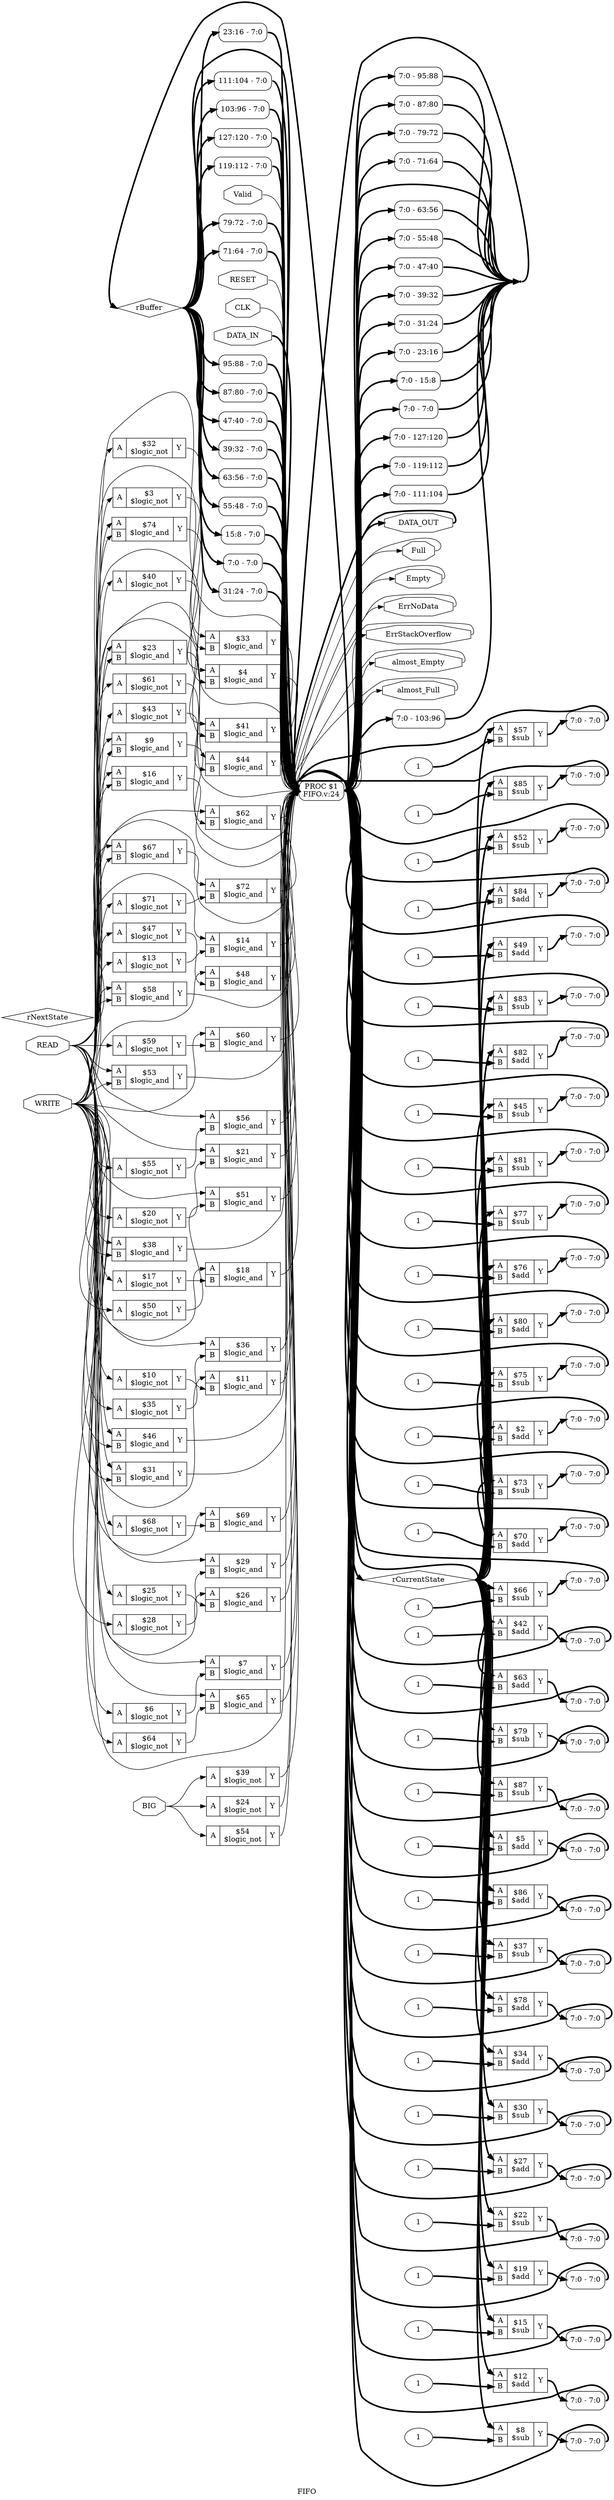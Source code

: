 digraph "FIFO" {
label="FIFO";
rankdir="LR";
remincross=true;
n97 [ shape=diamond, label="rBuffer", color="black", fontcolor="black" ];
n98 [ shape=diamond, label="rNextState", color="black", fontcolor="black" ];
n99 [ shape=diamond, label="rCurrentState", color="black", fontcolor="black" ];
n100 [ shape=octagon, label="Valid", color="black", fontcolor="black" ];
n101 [ shape=octagon, label="Full", color="black", fontcolor="black" ];
n102 [ shape=octagon, label="Empty", color="black", fontcolor="black" ];
n103 [ shape=octagon, label="ErrNoData", color="black", fontcolor="black" ];
n104 [ shape=octagon, label="ErrStackOverflow", color="black", fontcolor="black" ];
n105 [ shape=octagon, label="almost_Empty", color="black", fontcolor="black" ];
n106 [ shape=octagon, label="almost_Full", color="black", fontcolor="black" ];
n107 [ shape=octagon, label="DATA_OUT", color="black", fontcolor="black" ];
n108 [ shape=octagon, label="BIG", color="black", fontcolor="black" ];
n109 [ shape=octagon, label="READ", color="black", fontcolor="black" ];
n110 [ shape=octagon, label="WRITE", color="black", fontcolor="black" ];
n111 [ shape=octagon, label="RESET", color="black", fontcolor="black" ];
n112 [ shape=octagon, label="CLK", color="black", fontcolor="black" ];
n113 [ shape=octagon, label="DATA_IN", color="black", fontcolor="black" ];
v0 [ label="1" ];
c117 [ shape=record, label="{{<p114> A|<p115> B}|$87\n$sub|{<p116> Y}}" ];
v1 [ label="1" ];
c118 [ shape=record, label="{{<p114> A|<p115> B}|$86\n$add|{<p116> Y}}" ];
v2 [ label="1" ];
c119 [ shape=record, label="{{<p114> A|<p115> B}|$85\n$sub|{<p116> Y}}" ];
v3 [ label="1" ];
c120 [ shape=record, label="{{<p114> A|<p115> B}|$84\n$add|{<p116> Y}}" ];
v4 [ label="1" ];
c121 [ shape=record, label="{{<p114> A|<p115> B}|$83\n$sub|{<p116> Y}}" ];
v5 [ label="1" ];
c122 [ shape=record, label="{{<p114> A|<p115> B}|$82\n$add|{<p116> Y}}" ];
v6 [ label="1" ];
c123 [ shape=record, label="{{<p114> A|<p115> B}|$81\n$sub|{<p116> Y}}" ];
v7 [ label="1" ];
c124 [ shape=record, label="{{<p114> A|<p115> B}|$80\n$add|{<p116> Y}}" ];
v8 [ label="1" ];
c125 [ shape=record, label="{{<p114> A|<p115> B}|$79\n$sub|{<p116> Y}}" ];
v9 [ label="1" ];
c126 [ shape=record, label="{{<p114> A|<p115> B}|$78\n$add|{<p116> Y}}" ];
v10 [ label="1" ];
c127 [ shape=record, label="{{<p114> A|<p115> B}|$77\n$sub|{<p116> Y}}" ];
v11 [ label="1" ];
c128 [ shape=record, label="{{<p114> A|<p115> B}|$76\n$add|{<p116> Y}}" ];
v12 [ label="1" ];
c129 [ shape=record, label="{{<p114> A|<p115> B}|$75\n$sub|{<p116> Y}}" ];
c130 [ shape=record, label="{{<p114> A|<p115> B}|$74\n$logic_and|{<p116> Y}}" ];
v13 [ label="1" ];
c131 [ shape=record, label="{{<p114> A|<p115> B}|$73\n$sub|{<p116> Y}}" ];
c132 [ shape=record, label="{{<p114> A|<p115> B}|$72\n$logic_and|{<p116> Y}}" ];
c133 [ shape=record, label="{{<p114> A}|$71\n$logic_not|{<p116> Y}}" ];
v14 [ label="1" ];
c134 [ shape=record, label="{{<p114> A|<p115> B}|$70\n$add|{<p116> Y}}" ];
c135 [ shape=record, label="{{<p114> A|<p115> B}|$69\n$logic_and|{<p116> Y}}" ];
c136 [ shape=record, label="{{<p114> A}|$68\n$logic_not|{<p116> Y}}" ];
c137 [ shape=record, label="{{<p114> A|<p115> B}|$67\n$logic_and|{<p116> Y}}" ];
v15 [ label="1" ];
c138 [ shape=record, label="{{<p114> A|<p115> B}|$66\n$sub|{<p116> Y}}" ];
c139 [ shape=record, label="{{<p114> A|<p115> B}|$65\n$logic_and|{<p116> Y}}" ];
c140 [ shape=record, label="{{<p114> A}|$64\n$logic_not|{<p116> Y}}" ];
v16 [ label="1" ];
c141 [ shape=record, label="{{<p114> A|<p115> B}|$63\n$add|{<p116> Y}}" ];
c142 [ shape=record, label="{{<p114> A|<p115> B}|$62\n$logic_and|{<p116> Y}}" ];
c143 [ shape=record, label="{{<p114> A}|$61\n$logic_not|{<p116> Y}}" ];
c144 [ shape=record, label="{{<p114> A|<p115> B}|$60\n$logic_and|{<p116> Y}}" ];
c145 [ shape=record, label="{{<p114> A}|$59\n$logic_not|{<p116> Y}}" ];
c146 [ shape=record, label="{{<p114> A|<p115> B}|$58\n$logic_and|{<p116> Y}}" ];
v17 [ label="1" ];
c147 [ shape=record, label="{{<p114> A|<p115> B}|$57\n$sub|{<p116> Y}}" ];
c148 [ shape=record, label="{{<p114> A|<p115> B}|$56\n$logic_and|{<p116> Y}}" ];
c149 [ shape=record, label="{{<p114> A}|$55\n$logic_not|{<p116> Y}}" ];
c150 [ shape=record, label="{{<p114> A}|$54\n$logic_not|{<p116> Y}}" ];
c151 [ shape=record, label="{{<p114> A|<p115> B}|$53\n$logic_and|{<p116> Y}}" ];
v18 [ label="1" ];
c152 [ shape=record, label="{{<p114> A|<p115> B}|$52\n$sub|{<p116> Y}}" ];
c153 [ shape=record, label="{{<p114> A|<p115> B}|$51\n$logic_and|{<p116> Y}}" ];
c154 [ shape=record, label="{{<p114> A}|$50\n$logic_not|{<p116> Y}}" ];
v19 [ label="1" ];
c155 [ shape=record, label="{{<p114> A|<p115> B}|$49\n$add|{<p116> Y}}" ];
c156 [ shape=record, label="{{<p114> A|<p115> B}|$48\n$logic_and|{<p116> Y}}" ];
c157 [ shape=record, label="{{<p114> A}|$47\n$logic_not|{<p116> Y}}" ];
c158 [ shape=record, label="{{<p114> A|<p115> B}|$46\n$logic_and|{<p116> Y}}" ];
v20 [ label="1" ];
c159 [ shape=record, label="{{<p114> A|<p115> B}|$45\n$sub|{<p116> Y}}" ];
c160 [ shape=record, label="{{<p114> A|<p115> B}|$44\n$logic_and|{<p116> Y}}" ];
c161 [ shape=record, label="{{<p114> A}|$43\n$logic_not|{<p116> Y}}" ];
v21 [ label="1" ];
c162 [ shape=record, label="{{<p114> A|<p115> B}|$42\n$add|{<p116> Y}}" ];
c163 [ shape=record, label="{{<p114> A|<p115> B}|$41\n$logic_and|{<p116> Y}}" ];
c164 [ shape=record, label="{{<p114> A}|$40\n$logic_not|{<p116> Y}}" ];
c165 [ shape=record, label="{{<p114> A}|$39\n$logic_not|{<p116> Y}}" ];
c166 [ shape=record, label="{{<p114> A|<p115> B}|$38\n$logic_and|{<p116> Y}}" ];
v22 [ label="1" ];
c167 [ shape=record, label="{{<p114> A|<p115> B}|$37\n$sub|{<p116> Y}}" ];
c168 [ shape=record, label="{{<p114> A|<p115> B}|$36\n$logic_and|{<p116> Y}}" ];
c169 [ shape=record, label="{{<p114> A}|$35\n$logic_not|{<p116> Y}}" ];
v23 [ label="1" ];
c170 [ shape=record, label="{{<p114> A|<p115> B}|$34\n$add|{<p116> Y}}" ];
c171 [ shape=record, label="{{<p114> A|<p115> B}|$33\n$logic_and|{<p116> Y}}" ];
c172 [ shape=record, label="{{<p114> A}|$32\n$logic_not|{<p116> Y}}" ];
c173 [ shape=record, label="{{<p114> A|<p115> B}|$31\n$logic_and|{<p116> Y}}" ];
v24 [ label="1" ];
c174 [ shape=record, label="{{<p114> A|<p115> B}|$30\n$sub|{<p116> Y}}" ];
c175 [ shape=record, label="{{<p114> A|<p115> B}|$29\n$logic_and|{<p116> Y}}" ];
c176 [ shape=record, label="{{<p114> A}|$28\n$logic_not|{<p116> Y}}" ];
v25 [ label="1" ];
c177 [ shape=record, label="{{<p114> A|<p115> B}|$27\n$add|{<p116> Y}}" ];
c178 [ shape=record, label="{{<p114> A|<p115> B}|$26\n$logic_and|{<p116> Y}}" ];
c179 [ shape=record, label="{{<p114> A}|$25\n$logic_not|{<p116> Y}}" ];
c180 [ shape=record, label="{{<p114> A}|$24\n$logic_not|{<p116> Y}}" ];
c181 [ shape=record, label="{{<p114> A|<p115> B}|$23\n$logic_and|{<p116> Y}}" ];
v26 [ label="1" ];
c182 [ shape=record, label="{{<p114> A|<p115> B}|$22\n$sub|{<p116> Y}}" ];
c183 [ shape=record, label="{{<p114> A|<p115> B}|$21\n$logic_and|{<p116> Y}}" ];
c184 [ shape=record, label="{{<p114> A}|$20\n$logic_not|{<p116> Y}}" ];
v27 [ label="1" ];
c185 [ shape=record, label="{{<p114> A|<p115> B}|$19\n$add|{<p116> Y}}" ];
c186 [ shape=record, label="{{<p114> A|<p115> B}|$18\n$logic_and|{<p116> Y}}" ];
c187 [ shape=record, label="{{<p114> A}|$17\n$logic_not|{<p116> Y}}" ];
c188 [ shape=record, label="{{<p114> A|<p115> B}|$16\n$logic_and|{<p116> Y}}" ];
v28 [ label="1" ];
c189 [ shape=record, label="{{<p114> A|<p115> B}|$15\n$sub|{<p116> Y}}" ];
c190 [ shape=record, label="{{<p114> A|<p115> B}|$14\n$logic_and|{<p116> Y}}" ];
c191 [ shape=record, label="{{<p114> A}|$13\n$logic_not|{<p116> Y}}" ];
v29 [ label="1" ];
c192 [ shape=record, label="{{<p114> A|<p115> B}|$12\n$add|{<p116> Y}}" ];
c193 [ shape=record, label="{{<p114> A|<p115> B}|$11\n$logic_and|{<p116> Y}}" ];
c194 [ shape=record, label="{{<p114> A}|$10\n$logic_not|{<p116> Y}}" ];
c195 [ shape=record, label="{{<p114> A|<p115> B}|$9\n$logic_and|{<p116> Y}}" ];
v30 [ label="1" ];
c196 [ shape=record, label="{{<p114> A|<p115> B}|$8\n$sub|{<p116> Y}}" ];
c197 [ shape=record, label="{{<p114> A|<p115> B}|$7\n$logic_and|{<p116> Y}}" ];
c198 [ shape=record, label="{{<p114> A}|$6\n$logic_not|{<p116> Y}}" ];
v31 [ label="1" ];
c199 [ shape=record, label="{{<p114> A|<p115> B}|$5\n$add|{<p116> Y}}" ];
c200 [ shape=record, label="{{<p114> A|<p115> B}|$4\n$logic_and|{<p116> Y}}" ];
c201 [ shape=record, label="{{<p114> A}|$3\n$logic_not|{<p116> Y}}" ];
v32 [ label="1" ];
c202 [ shape=record, label="{{<p114> A|<p115> B}|$2\n$add|{<p116> Y}}" ];
x34 [ shape=record, style=rounded, label="<s0> 7:0 - 7:0 " ];
x35 [ shape=record, style=rounded, label="<s0> 7:0 - 7:0 " ];
x36 [ shape=record, style=rounded, label="<s0> 7:0 - 7:0 " ];
x37 [ shape=record, style=rounded, label="<s0> 7:0 - 7:0 " ];
x38 [ shape=record, style=rounded, label="<s0> 7:0 - 7:0 " ];
x39 [ shape=record, style=rounded, label="<s0> 7:0 - 7:0 " ];
x40 [ shape=record, style=rounded, label="<s0> 7:0 - 7:0 " ];
x41 [ shape=record, style=rounded, label="<s0> 7:0 - 7:0 " ];
x42 [ shape=record, style=rounded, label="<s0> 7:0 - 7:0 " ];
x43 [ shape=record, style=rounded, label="<s0> 7:0 - 7:0 " ];
x44 [ shape=record, style=rounded, label="<s0> 7:0 - 7:0 " ];
x45 [ shape=record, style=rounded, label="<s0> 7:0 - 7:0 " ];
x46 [ shape=record, style=rounded, label="<s0> 7:0 - 7:0 " ];
x47 [ shape=record, style=rounded, label="<s0> 7:0 - 7:0 " ];
x48 [ shape=record, style=rounded, label="<s0> 7:0 - 7:0 " ];
x49 [ shape=record, style=rounded, label="<s0> 7:0 - 7:0 " ];
x50 [ shape=record, style=rounded, label="<s0> 7:0 - 7:0 " ];
x51 [ shape=record, style=rounded, label="<s0> 7:0 - 7:0 " ];
x52 [ shape=record, style=rounded, label="<s0> 7:0 - 7:0 " ];
x53 [ shape=record, style=rounded, label="<s0> 7:0 - 7:0 " ];
x54 [ shape=record, style=rounded, label="<s0> 7:0 - 7:0 " ];
x55 [ shape=record, style=rounded, label="<s0> 7:0 - 7:0 " ];
x56 [ shape=record, style=rounded, label="<s0> 7:0 - 7:0 " ];
x57 [ shape=record, style=rounded, label="<s0> 111:104 - 7:0 " ];
x58 [ shape=record, style=rounded, label="<s0> 103:96 - 7:0 " ];
x59 [ shape=record, style=rounded, label="<s0> 127:120 - 7:0 " ];
x60 [ shape=record, style=rounded, label="<s0> 119:112 - 7:0 " ];
x61 [ shape=record, style=rounded, label="<s0> 79:72 - 7:0 " ];
x62 [ shape=record, style=rounded, label="<s0> 71:64 - 7:0 " ];
x63 [ shape=record, style=rounded, label="<s0> 95:88 - 7:0 " ];
x64 [ shape=record, style=rounded, label="<s0> 87:80 - 7:0 " ];
x65 [ shape=record, style=rounded, label="<s0> 47:40 - 7:0 " ];
x66 [ shape=record, style=rounded, label="<s0> 39:32 - 7:0 " ];
x67 [ shape=record, style=rounded, label="<s0> 63:56 - 7:0 " ];
x68 [ shape=record, style=rounded, label="<s0> 55:48 - 7:0 " ];
x69 [ shape=record, style=rounded, label="<s0> 15:8 - 7:0 " ];
x70 [ shape=record, style=rounded, label="<s0> 7:0 - 7:0 " ];
x71 [ shape=record, style=rounded, label="<s0> 31:24 - 7:0 " ];
x72 [ shape=record, style=rounded, label="<s0> 23:16 - 7:0 " ];
x73 [ shape=record, style=rounded, label="<s0> 7:0 - 7:0 " ];
x74 [ shape=record, style=rounded, label="<s0> 7:0 - 7:0 " ];
x75 [ shape=record, style=rounded, label="<s0> 7:0 - 7:0 " ];
x76 [ shape=record, style=rounded, label="<s0> 7:0 - 7:0 " ];
x77 [ shape=record, style=rounded, label="<s0> 7:0 - 7:0 " ];
x78 [ shape=record, style=rounded, label="<s0> 7:0 - 7:0 " ];
x79 [ shape=record, style=rounded, label="<s0> 7:0 - 7:0 " ];
x80 [ shape=record, style=rounded, label="<s0> 7:0 - 7:0 " ];
x81 [ shape=record, style=rounded, label="<s0> 7:0 - 7:0 " ];
x82 [ shape=record, style=rounded, label="<s0> 7:0 - 7:0 " ];
x83 [ shape=record, style=rounded, label="<s0> 7:0 - 63:56 " ];
x84 [ shape=record, style=rounded, label="<s0> 7:0 - 55:48 " ];
x85 [ shape=record, style=rounded, label="<s0> 7:0 - 47:40 " ];
x86 [ shape=record, style=rounded, label="<s0> 7:0 - 39:32 " ];
x87 [ shape=record, style=rounded, label="<s0> 7:0 - 31:24 " ];
x88 [ shape=record, style=rounded, label="<s0> 7:0 - 23:16 " ];
x89 [ shape=record, style=rounded, label="<s0> 7:0 - 15:8 " ];
x90 [ shape=record, style=rounded, label="<s0> 7:0 - 7:0 " ];
x91 [ shape=record, style=rounded, label="<s0> 7:0 - 127:120 " ];
x92 [ shape=record, style=rounded, label="<s0> 7:0 - 119:112 " ];
x93 [ shape=record, style=rounded, label="<s0> 7:0 - 111:104 " ];
x94 [ shape=record, style=rounded, label="<s0> 7:0 - 103:96 " ];
x95 [ shape=record, style=rounded, label="<s0> 7:0 - 95:88 " ];
x96 [ shape=record, style=rounded, label="<s0> 7:0 - 87:80 " ];
x97 [ shape=record, style=rounded, label="<s0> 7:0 - 79:72 " ];
x98 [ shape=record, style=rounded, label="<s0> 7:0 - 71:64 " ];
p33 [shape=box, style=rounded, label="PROC $1\nFIFO.v:24"];
c125:p116:e -> x55:s0:w [color="black", style="setlinewidth(3)", label=""];
n100:e -> p33:w [color="black", label=""];
p33:e -> n101:w [color="black", label=""];
n101:e -> p33:w [color="black", label=""];
p33:e -> n102:w [color="black", label=""];
n102:e -> p33:w [color="black", label=""];
p33:e -> n103:w [color="black", label=""];
n103:e -> p33:w [color="black", label=""];
p33:e -> n104:w [color="black", label=""];
n104:e -> p33:w [color="black", label=""];
p33:e -> n105:w [color="black", label=""];
n105:e -> p33:w [color="black", label=""];
p33:e -> n106:w [color="black", label=""];
n106:e -> p33:w [color="black", label=""];
p33:e -> n107:w [color="black", style="setlinewidth(3)", label=""];
n107:e -> p33:w [color="black", style="setlinewidth(3)", label=""];
n108:e -> c150:p114:w [color="black", label=""];
n108:e -> c165:p114:w [color="black", label=""];
n108:e -> c180:p114:w [color="black", label=""];
n109:e -> c130:p114:w [color="black", label=""];
n109:e -> c132:p114:w [color="black", label=""];
n109:e -> c136:p114:w [color="black", label=""];
n109:e -> c137:p114:w [color="black", label=""];
n109:e -> c139:p114:w [color="black", label=""];
n109:e -> c143:p114:w [color="black", label=""];
n109:e -> c145:p114:w [color="black", label=""];
n109:e -> c146:p114:w [color="black", label=""];
n109:e -> c148:p114:w [color="black", label=""];
n109:e -> c151:p114:w [color="black", label=""];
n109:e -> c153:p114:w [color="black", label=""];
n109:e -> c157:p114:w [color="black", label=""];
n109:e -> c158:p114:w [color="black", label=""];
n109:e -> c160:p114:w [color="black", label=""];
n109:e -> c164:p114:w [color="black", label=""];
n109:e -> c166:p114:w [color="black", label=""];
n109:e -> c168:p114:w [color="black", label=""];
n109:e -> c172:p114:w [color="black", label=""];
n109:e -> c173:p114:w [color="black", label=""];
n109:e -> c175:p114:w [color="black", label=""];
n109:e -> c179:p114:w [color="black", label=""];
n109:e -> c181:p114:w [color="black", label=""];
n109:e -> c183:p114:w [color="black", label=""];
n109:e -> c187:p114:w [color="black", label=""];
n109:e -> c188:p114:w [color="black", label=""];
n109:e -> c190:p114:w [color="black", label=""];
n109:e -> c194:p114:w [color="black", label=""];
n109:e -> c195:p114:w [color="black", label=""];
n109:e -> c197:p114:w [color="black", label=""];
n109:e -> c201:p114:w [color="black", label=""];
n109:e -> p33:w [color="black", label=""];
c126:p116:e -> x50:s0:w [color="black", style="setlinewidth(3)", label=""];
n110:e -> c130:p115:w [color="black", label=""];
n110:e -> c133:p114:w [color="black", label=""];
n110:e -> c135:p114:w [color="black", label=""];
n110:e -> c137:p115:w [color="black", label=""];
n110:e -> c140:p114:w [color="black", label=""];
n110:e -> c142:p114:w [color="black", label=""];
n110:e -> c144:p114:w [color="black", label=""];
n110:e -> c146:p115:w [color="black", label=""];
n110:e -> c149:p114:w [color="black", label=""];
n110:e -> c151:p115:w [color="black", label=""];
n110:e -> c154:p114:w [color="black", label=""];
n110:e -> c156:p114:w [color="black", label=""];
n110:e -> c158:p115:w [color="black", label=""];
n110:e -> c161:p114:w [color="black", label=""];
n110:e -> c163:p114:w [color="black", label=""];
n110:e -> c166:p115:w [color="black", label=""];
n110:e -> c169:p114:w [color="black", label=""];
n110:e -> c171:p114:w [color="black", label=""];
n110:e -> c173:p115:w [color="black", label=""];
n110:e -> c176:p114:w [color="black", label=""];
n110:e -> c178:p114:w [color="black", label=""];
n110:e -> c181:p115:w [color="black", label=""];
n110:e -> c184:p114:w [color="black", label=""];
n110:e -> c186:p114:w [color="black", label=""];
n110:e -> c188:p115:w [color="black", label=""];
n110:e -> c191:p114:w [color="black", label=""];
n110:e -> c193:p114:w [color="black", label=""];
n110:e -> c195:p115:w [color="black", label=""];
n110:e -> c198:p114:w [color="black", label=""];
n110:e -> c200:p114:w [color="black", label=""];
n110:e -> p33:w [color="black", label=""];
n111:e -> p33:w [color="black", label=""];
n112:e -> p33:w [color="black", label=""];
n113:e -> p33:w [color="black", style="setlinewidth(3)", label=""];
c127:p116:e -> x49:s0:w [color="black", style="setlinewidth(3)", label=""];
c128:p116:e -> x52:s0:w [color="black", style="setlinewidth(3)", label=""];
c129:p116:e -> x51:s0:w [color="black", style="setlinewidth(3)", label=""];
c130:p116:e -> p33:w [color="black", label=""];
c131:p116:e -> x48:s0:w [color="black", style="setlinewidth(3)", label=""];
c132:p116:e -> p33:w [color="black", label=""];
c133:p116:e -> c132:p115:w [color="black", label=""];
c134:p116:e -> x47:s0:w [color="black", style="setlinewidth(3)", label=""];
c117:p116:e -> x46:s0:w [color="black", style="setlinewidth(3)", label=""];
c135:p116:e -> p33:w [color="black", label=""];
c136:p116:e -> c135:p115:w [color="black", label=""];
c137:p116:e -> p33:w [color="black", label=""];
c138:p116:e -> x36:s0:w [color="black", style="setlinewidth(3)", label=""];
c139:p116:e -> p33:w [color="black", label=""];
c140:p116:e -> c139:p115:w [color="black", label=""];
c141:p116:e -> x37:s0:w [color="black", style="setlinewidth(3)", label=""];
c142:p116:e -> p33:w [color="black", label=""];
c143:p116:e -> c142:p115:w [color="black", label=""];
c144:p116:e -> p33:w [color="black", label=""];
c118:p116:e -> x43:s0:w [color="black", style="setlinewidth(3)", label=""];
c145:p116:e -> c144:p115:w [color="black", label=""];
c146:p116:e -> p33:w [color="black", label=""];
c147:p116:e -> x35:s0:w [color="black", style="setlinewidth(3)", label=""];
c148:p116:e -> p33:w [color="black", label=""];
c149:p116:e -> c148:p115:w [color="black", label=""];
c150:p116:e -> p33:w [color="black", label=""];
c151:p116:e -> p33:w [color="black", label=""];
c152:p116:e -> x34:s0:w [color="black", style="setlinewidth(3)", label=""];
c153:p116:e -> p33:w [color="black", label=""];
c154:p116:e -> c153:p115:w [color="black", label=""];
c119:p116:e -> x42:s0:w [color="black", style="setlinewidth(3)", label=""];
c155:p116:e -> x41:s0:w [color="black", style="setlinewidth(3)", label=""];
c156:p116:e -> p33:w [color="black", label=""];
c157:p116:e -> c156:p115:w [color="black", label=""];
c158:p116:e -> p33:w [color="black", label=""];
c159:p116:e -> x40:s0:w [color="black", style="setlinewidth(3)", label=""];
c160:p116:e -> p33:w [color="black", label=""];
c161:p116:e -> c160:p115:w [color="black", label=""];
c162:p116:e -> x39:s0:w [color="black", style="setlinewidth(3)", label=""];
c163:p116:e -> p33:w [color="black", label=""];
c164:p116:e -> c163:p115:w [color="black", label=""];
c120:p116:e -> x45:s0:w [color="black", style="setlinewidth(3)", label=""];
c165:p116:e -> p33:w [color="black", label=""];
c166:p116:e -> p33:w [color="black", label=""];
c167:p116:e -> x38:s0:w [color="black", style="setlinewidth(3)", label=""];
c168:p116:e -> p33:w [color="black", label=""];
c169:p116:e -> c168:p115:w [color="black", label=""];
c170:p116:e -> x78:s0:w [color="black", style="setlinewidth(3)", label=""];
c171:p116:e -> p33:w [color="black", label=""];
c172:p116:e -> c171:p115:w [color="black", label=""];
c173:p116:e -> p33:w [color="black", label=""];
c174:p116:e -> x76:s0:w [color="black", style="setlinewidth(3)", label=""];
c121:p116:e -> x44:s0:w [color="black", style="setlinewidth(3)", label=""];
c175:p116:e -> p33:w [color="black", label=""];
c176:p116:e -> c175:p115:w [color="black", label=""];
c177:p116:e -> x77:s0:w [color="black", style="setlinewidth(3)", label=""];
c178:p116:e -> p33:w [color="black", label=""];
c179:p116:e -> c178:p115:w [color="black", label=""];
c180:p116:e -> p33:w [color="black", label=""];
c181:p116:e -> p33:w [color="black", label=""];
c182:p116:e -> x74:s0:w [color="black", style="setlinewidth(3)", label=""];
c183:p116:e -> p33:w [color="black", label=""];
c184:p116:e -> c183:p115:w [color="black", label=""];
c122:p116:e -> x54:s0:w [color="black", style="setlinewidth(3)", label=""];
c185:p116:e -> x75:s0:w [color="black", style="setlinewidth(3)", label=""];
c186:p116:e -> p33:w [color="black", label=""];
c187:p116:e -> c186:p115:w [color="black", label=""];
c188:p116:e -> p33:w [color="black", label=""];
c189:p116:e -> x82:s0:w [color="black", style="setlinewidth(3)", label=""];
c190:p116:e -> p33:w [color="black", label=""];
c191:p116:e -> c190:p115:w [color="black", label=""];
c192:p116:e -> x81:s0:w [color="black", style="setlinewidth(3)", label=""];
c193:p116:e -> p33:w [color="black", label=""];
c194:p116:e -> c193:p115:w [color="black", label=""];
c123:p116:e -> x53:s0:w [color="black", style="setlinewidth(3)", label=""];
c195:p116:e -> p33:w [color="black", label=""];
c196:p116:e -> x80:s0:w [color="black", style="setlinewidth(3)", label=""];
c197:p116:e -> p33:w [color="black", label=""];
c198:p116:e -> c197:p115:w [color="black", label=""];
c199:p116:e -> x79:s0:w [color="black", style="setlinewidth(3)", label=""];
c200:p116:e -> p33:w [color="black", label=""];
c201:p116:e -> c200:p115:w [color="black", label=""];
c202:p116:e -> x73:s0:w [color="black", style="setlinewidth(3)", label=""];
n88 [ shape=point ];
p33:e -> n88:w [color="black", style="setlinewidth(3)", label=""];
x83:s0:e -> n88:w [color="black", style="setlinewidth(3)", label=""];
x84:s0:e -> n88:w [color="black", style="setlinewidth(3)", label=""];
x85:s0:e -> n88:w [color="black", style="setlinewidth(3)", label=""];
x86:s0:e -> n88:w [color="black", style="setlinewidth(3)", label=""];
x87:s0:e -> n88:w [color="black", style="setlinewidth(3)", label=""];
x88:s0:e -> n88:w [color="black", style="setlinewidth(3)", label=""];
x89:s0:e -> n88:w [color="black", style="setlinewidth(3)", label=""];
x90:s0:e -> n88:w [color="black", style="setlinewidth(3)", label=""];
x91:s0:e -> n88:w [color="black", style="setlinewidth(3)", label=""];
x92:s0:e -> n88:w [color="black", style="setlinewidth(3)", label=""];
x93:s0:e -> n88:w [color="black", style="setlinewidth(3)", label=""];
x94:s0:e -> n88:w [color="black", style="setlinewidth(3)", label=""];
x95:s0:e -> n88:w [color="black", style="setlinewidth(3)", label=""];
x96:s0:e -> n88:w [color="black", style="setlinewidth(3)", label=""];
x97:s0:e -> n88:w [color="black", style="setlinewidth(3)", label=""];
x98:s0:e -> n88:w [color="black", style="setlinewidth(3)", label=""];
n88:e -> p33:w [color="black", style="setlinewidth(3)", label=""];
c124:p116:e -> x56:s0:w [color="black", style="setlinewidth(3)", label=""];
p33:e -> n97:w [color="black", style="setlinewidth(3)", label=""];
n97:e -> p33:w [color="black", style="setlinewidth(3)", label=""];
n97:e -> x57:s0:w [color="black", style="setlinewidth(3)", label=""];
n97:e -> x58:s0:w [color="black", style="setlinewidth(3)", label=""];
n97:e -> x59:s0:w [color="black", style="setlinewidth(3)", label=""];
n97:e -> x60:s0:w [color="black", style="setlinewidth(3)", label=""];
n97:e -> x61:s0:w [color="black", style="setlinewidth(3)", label=""];
n97:e -> x62:s0:w [color="black", style="setlinewidth(3)", label=""];
n97:e -> x63:s0:w [color="black", style="setlinewidth(3)", label=""];
n97:e -> x64:s0:w [color="black", style="setlinewidth(3)", label=""];
n97:e -> x65:s0:w [color="black", style="setlinewidth(3)", label=""];
n97:e -> x66:s0:w [color="black", style="setlinewidth(3)", label=""];
n97:e -> x67:s0:w [color="black", style="setlinewidth(3)", label=""];
n97:e -> x68:s0:w [color="black", style="setlinewidth(3)", label=""];
n97:e -> x69:s0:w [color="black", style="setlinewidth(3)", label=""];
n97:e -> x70:s0:w [color="black", style="setlinewidth(3)", label=""];
n97:e -> x71:s0:w [color="black", style="setlinewidth(3)", label=""];
n97:e -> x72:s0:w [color="black", style="setlinewidth(3)", label=""];
p33:e -> n99:w [color="black", style="setlinewidth(3)", label=""];
n99:e -> c117:p114:w [color="black", style="setlinewidth(3)", label=""];
n99:e -> c118:p114:w [color="black", style="setlinewidth(3)", label=""];
n99:e -> c119:p114:w [color="black", style="setlinewidth(3)", label=""];
n99:e -> c120:p114:w [color="black", style="setlinewidth(3)", label=""];
n99:e -> c121:p114:w [color="black", style="setlinewidth(3)", label=""];
n99:e -> c122:p114:w [color="black", style="setlinewidth(3)", label=""];
n99:e -> c123:p114:w [color="black", style="setlinewidth(3)", label=""];
n99:e -> c124:p114:w [color="black", style="setlinewidth(3)", label=""];
n99:e -> c125:p114:w [color="black", style="setlinewidth(3)", label=""];
n99:e -> c126:p114:w [color="black", style="setlinewidth(3)", label=""];
n99:e -> c127:p114:w [color="black", style="setlinewidth(3)", label=""];
n99:e -> c128:p114:w [color="black", style="setlinewidth(3)", label=""];
n99:e -> c129:p114:w [color="black", style="setlinewidth(3)", label=""];
n99:e -> c131:p114:w [color="black", style="setlinewidth(3)", label=""];
n99:e -> c134:p114:w [color="black", style="setlinewidth(3)", label=""];
n99:e -> c138:p114:w [color="black", style="setlinewidth(3)", label=""];
n99:e -> c141:p114:w [color="black", style="setlinewidth(3)", label=""];
n99:e -> c147:p114:w [color="black", style="setlinewidth(3)", label=""];
n99:e -> c152:p114:w [color="black", style="setlinewidth(3)", label=""];
n99:e -> c155:p114:w [color="black", style="setlinewidth(3)", label=""];
n99:e -> c159:p114:w [color="black", style="setlinewidth(3)", label=""];
n99:e -> c162:p114:w [color="black", style="setlinewidth(3)", label=""];
n99:e -> c167:p114:w [color="black", style="setlinewidth(3)", label=""];
n99:e -> c170:p114:w [color="black", style="setlinewidth(3)", label=""];
n99:e -> c174:p114:w [color="black", style="setlinewidth(3)", label=""];
n99:e -> c177:p114:w [color="black", style="setlinewidth(3)", label=""];
n99:e -> c182:p114:w [color="black", style="setlinewidth(3)", label=""];
n99:e -> c185:p114:w [color="black", style="setlinewidth(3)", label=""];
n99:e -> c189:p114:w [color="black", style="setlinewidth(3)", label=""];
n99:e -> c192:p114:w [color="black", style="setlinewidth(3)", label=""];
n99:e -> c196:p114:w [color="black", style="setlinewidth(3)", label=""];
n99:e -> c199:p114:w [color="black", style="setlinewidth(3)", label=""];
n99:e -> c202:p114:w [color="black", style="setlinewidth(3)", label=""];
n99:e -> p33:w [color="black", style="setlinewidth(3)", label=""];
v0:e -> c117:p115:w [color="black", style="setlinewidth(3)", label=""];
v1:e -> c118:p115:w [color="black", style="setlinewidth(3)", label=""];
v10:e -> c127:p115:w [color="black", style="setlinewidth(3)", label=""];
v11:e -> c128:p115:w [color="black", style="setlinewidth(3)", label=""];
v12:e -> c129:p115:w [color="black", style="setlinewidth(3)", label=""];
v13:e -> c131:p115:w [color="black", style="setlinewidth(3)", label=""];
v14:e -> c134:p115:w [color="black", style="setlinewidth(3)", label=""];
v15:e -> c138:p115:w [color="black", style="setlinewidth(3)", label=""];
v16:e -> c141:p115:w [color="black", style="setlinewidth(3)", label=""];
v17:e -> c147:p115:w [color="black", style="setlinewidth(3)", label=""];
v18:e -> c152:p115:w [color="black", style="setlinewidth(3)", label=""];
v19:e -> c155:p115:w [color="black", style="setlinewidth(3)", label=""];
v2:e -> c119:p115:w [color="black", style="setlinewidth(3)", label=""];
v20:e -> c159:p115:w [color="black", style="setlinewidth(3)", label=""];
v21:e -> c162:p115:w [color="black", style="setlinewidth(3)", label=""];
v22:e -> c167:p115:w [color="black", style="setlinewidth(3)", label=""];
v23:e -> c170:p115:w [color="black", style="setlinewidth(3)", label=""];
v24:e -> c174:p115:w [color="black", style="setlinewidth(3)", label=""];
v25:e -> c177:p115:w [color="black", style="setlinewidth(3)", label=""];
v26:e -> c182:p115:w [color="black", style="setlinewidth(3)", label=""];
v27:e -> c185:p115:w [color="black", style="setlinewidth(3)", label=""];
v28:e -> c189:p115:w [color="black", style="setlinewidth(3)", label=""];
v29:e -> c192:p115:w [color="black", style="setlinewidth(3)", label=""];
v3:e -> c120:p115:w [color="black", style="setlinewidth(3)", label=""];
v30:e -> c196:p115:w [color="black", style="setlinewidth(3)", label=""];
v31:e -> c199:p115:w [color="black", style="setlinewidth(3)", label=""];
v32:e -> c202:p115:w [color="black", style="setlinewidth(3)", label=""];
v4:e -> c121:p115:w [color="black", style="setlinewidth(3)", label=""];
v5:e -> c122:p115:w [color="black", style="setlinewidth(3)", label=""];
v6:e -> c123:p115:w [color="black", style="setlinewidth(3)", label=""];
v7:e -> c124:p115:w [color="black", style="setlinewidth(3)", label=""];
v8:e -> c125:p115:w [color="black", style="setlinewidth(3)", label=""];
v9:e -> c126:p115:w [color="black", style="setlinewidth(3)", label=""];
x34:e -> p33:w [color="black", style="setlinewidth(3)", label=""];
x35:e -> p33:w [color="black", style="setlinewidth(3)", label=""];
x36:e -> p33:w [color="black", style="setlinewidth(3)", label=""];
x37:e -> p33:w [color="black", style="setlinewidth(3)", label=""];
x38:e -> p33:w [color="black", style="setlinewidth(3)", label=""];
x39:e -> p33:w [color="black", style="setlinewidth(3)", label=""];
x40:e -> p33:w [color="black", style="setlinewidth(3)", label=""];
x41:e -> p33:w [color="black", style="setlinewidth(3)", label=""];
x42:e -> p33:w [color="black", style="setlinewidth(3)", label=""];
x43:e -> p33:w [color="black", style="setlinewidth(3)", label=""];
x44:e -> p33:w [color="black", style="setlinewidth(3)", label=""];
x45:e -> p33:w [color="black", style="setlinewidth(3)", label=""];
x46:e -> p33:w [color="black", style="setlinewidth(3)", label=""];
x47:e -> p33:w [color="black", style="setlinewidth(3)", label=""];
x48:e -> p33:w [color="black", style="setlinewidth(3)", label=""];
x49:e -> p33:w [color="black", style="setlinewidth(3)", label=""];
x50:e -> p33:w [color="black", style="setlinewidth(3)", label=""];
x51:e -> p33:w [color="black", style="setlinewidth(3)", label=""];
x52:e -> p33:w [color="black", style="setlinewidth(3)", label=""];
x53:e -> p33:w [color="black", style="setlinewidth(3)", label=""];
x54:e -> p33:w [color="black", style="setlinewidth(3)", label=""];
x55:e -> p33:w [color="black", style="setlinewidth(3)", label=""];
x56:e -> p33:w [color="black", style="setlinewidth(3)", label=""];
x57:e -> p33:w [color="black", style="setlinewidth(3)", label=""];
x58:e -> p33:w [color="black", style="setlinewidth(3)", label=""];
x59:e -> p33:w [color="black", style="setlinewidth(3)", label=""];
x60:e -> p33:w [color="black", style="setlinewidth(3)", label=""];
x61:e -> p33:w [color="black", style="setlinewidth(3)", label=""];
x62:e -> p33:w [color="black", style="setlinewidth(3)", label=""];
x63:e -> p33:w [color="black", style="setlinewidth(3)", label=""];
x64:e -> p33:w [color="black", style="setlinewidth(3)", label=""];
x65:e -> p33:w [color="black", style="setlinewidth(3)", label=""];
x66:e -> p33:w [color="black", style="setlinewidth(3)", label=""];
x67:e -> p33:w [color="black", style="setlinewidth(3)", label=""];
x68:e -> p33:w [color="black", style="setlinewidth(3)", label=""];
x69:e -> p33:w [color="black", style="setlinewidth(3)", label=""];
x70:e -> p33:w [color="black", style="setlinewidth(3)", label=""];
x71:e -> p33:w [color="black", style="setlinewidth(3)", label=""];
x72:e -> p33:w [color="black", style="setlinewidth(3)", label=""];
x73:e -> p33:w [color="black", style="setlinewidth(3)", label=""];
x74:e -> p33:w [color="black", style="setlinewidth(3)", label=""];
x75:e -> p33:w [color="black", style="setlinewidth(3)", label=""];
x76:e -> p33:w [color="black", style="setlinewidth(3)", label=""];
x77:e -> p33:w [color="black", style="setlinewidth(3)", label=""];
x78:e -> p33:w [color="black", style="setlinewidth(3)", label=""];
x79:e -> p33:w [color="black", style="setlinewidth(3)", label=""];
x80:e -> p33:w [color="black", style="setlinewidth(3)", label=""];
x81:e -> p33:w [color="black", style="setlinewidth(3)", label=""];
x82:e -> p33:w [color="black", style="setlinewidth(3)", label=""];
p33:e -> x83:w [color="black", style="setlinewidth(3)", label=""];
p33:e -> x84:w [color="black", style="setlinewidth(3)", label=""];
p33:e -> x85:w [color="black", style="setlinewidth(3)", label=""];
p33:e -> x86:w [color="black", style="setlinewidth(3)", label=""];
p33:e -> x87:w [color="black", style="setlinewidth(3)", label=""];
p33:e -> x88:w [color="black", style="setlinewidth(3)", label=""];
p33:e -> x89:w [color="black", style="setlinewidth(3)", label=""];
p33:e -> x90:w [color="black", style="setlinewidth(3)", label=""];
p33:e -> x91:w [color="black", style="setlinewidth(3)", label=""];
p33:e -> x92:w [color="black", style="setlinewidth(3)", label=""];
p33:e -> x93:w [color="black", style="setlinewidth(3)", label=""];
p33:e -> x94:w [color="black", style="setlinewidth(3)", label=""];
p33:e -> x95:w [color="black", style="setlinewidth(3)", label=""];
p33:e -> x96:w [color="black", style="setlinewidth(3)", label=""];
p33:e -> x97:w [color="black", style="setlinewidth(3)", label=""];
p33:e -> x98:w [color="black", style="setlinewidth(3)", label=""];
}
